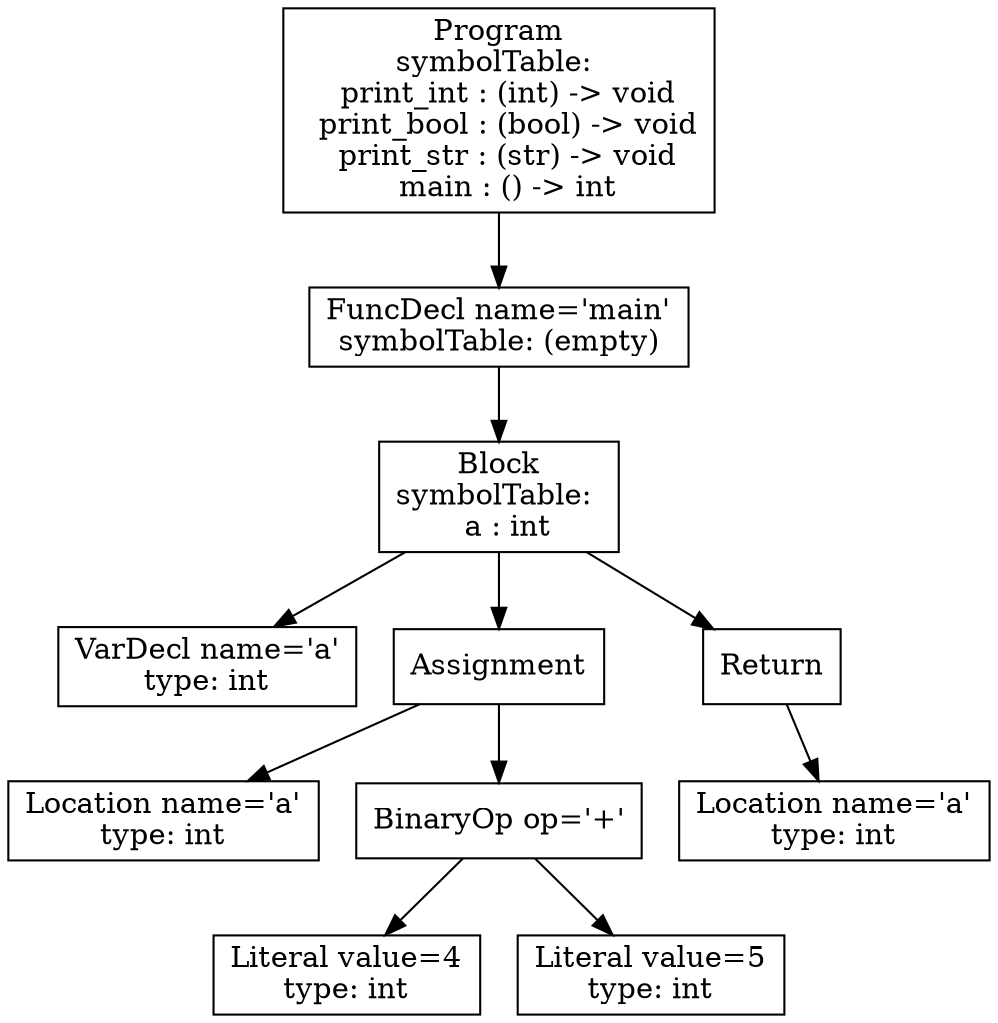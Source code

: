 digraph AST {
3 [shape=box, label="VarDecl name='a'\ntype: int"];
5 [shape=box, label="Location name='a'\ntype: int"];
7 [shape=box, label="Literal value=4\ntype: int"];
8 [shape=box, label="Literal value=5\ntype: int"];
6 [shape=box, label="BinaryOp op='+'"];
6 -> 7;
6 -> 8;
4 [shape=box, label="Assignment"];
4 -> 5;
4 -> 6;
10 [shape=box, label="Location name='a'\ntype: int"];
9 [shape=box, label="Return"];
9 -> 10;
2 [shape=box, label="Block\nsymbolTable: \n  a : int"];
2 -> 3;
2 -> 4;
2 -> 9;
1 [shape=box, label="FuncDecl name='main'\nsymbolTable: (empty)"];
1 -> 2;
0 [shape=box, label="Program\nsymbolTable: \n  print_int : (int) -> void\n  print_bool : (bool) -> void\n  print_str : (str) -> void\n  main : () -> int"];
0 -> 1;
}
